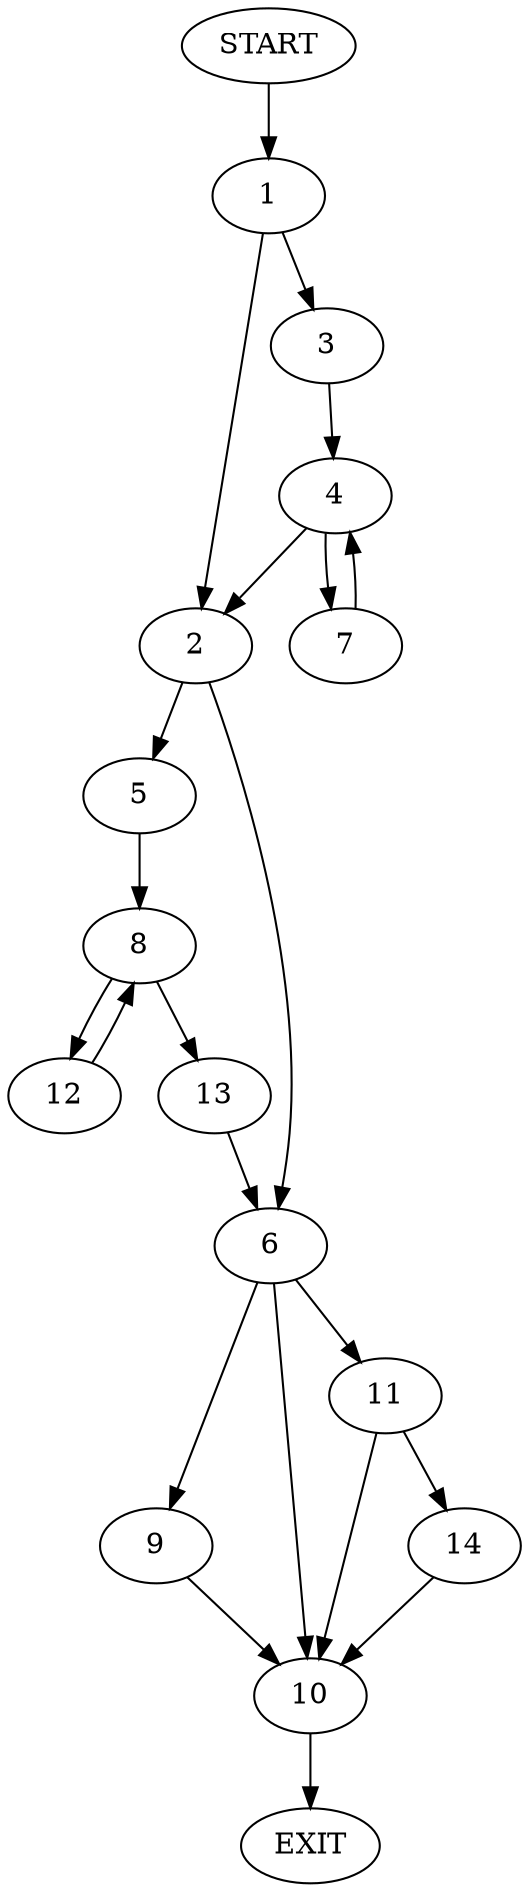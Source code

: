 digraph {
0 [label="START"]
15 [label="EXIT"]
0 -> 1
1 -> 2
1 -> 3
3 -> 4
2 -> 5
2 -> 6
4 -> 7
4 -> 2
7 -> 4
5 -> 8
6 -> 9
6 -> 10
6 -> 11
8 -> 12
8 -> 13
12 -> 8
13 -> 6
10 -> 15
11 -> 14
11 -> 10
9 -> 10
14 -> 10
}
